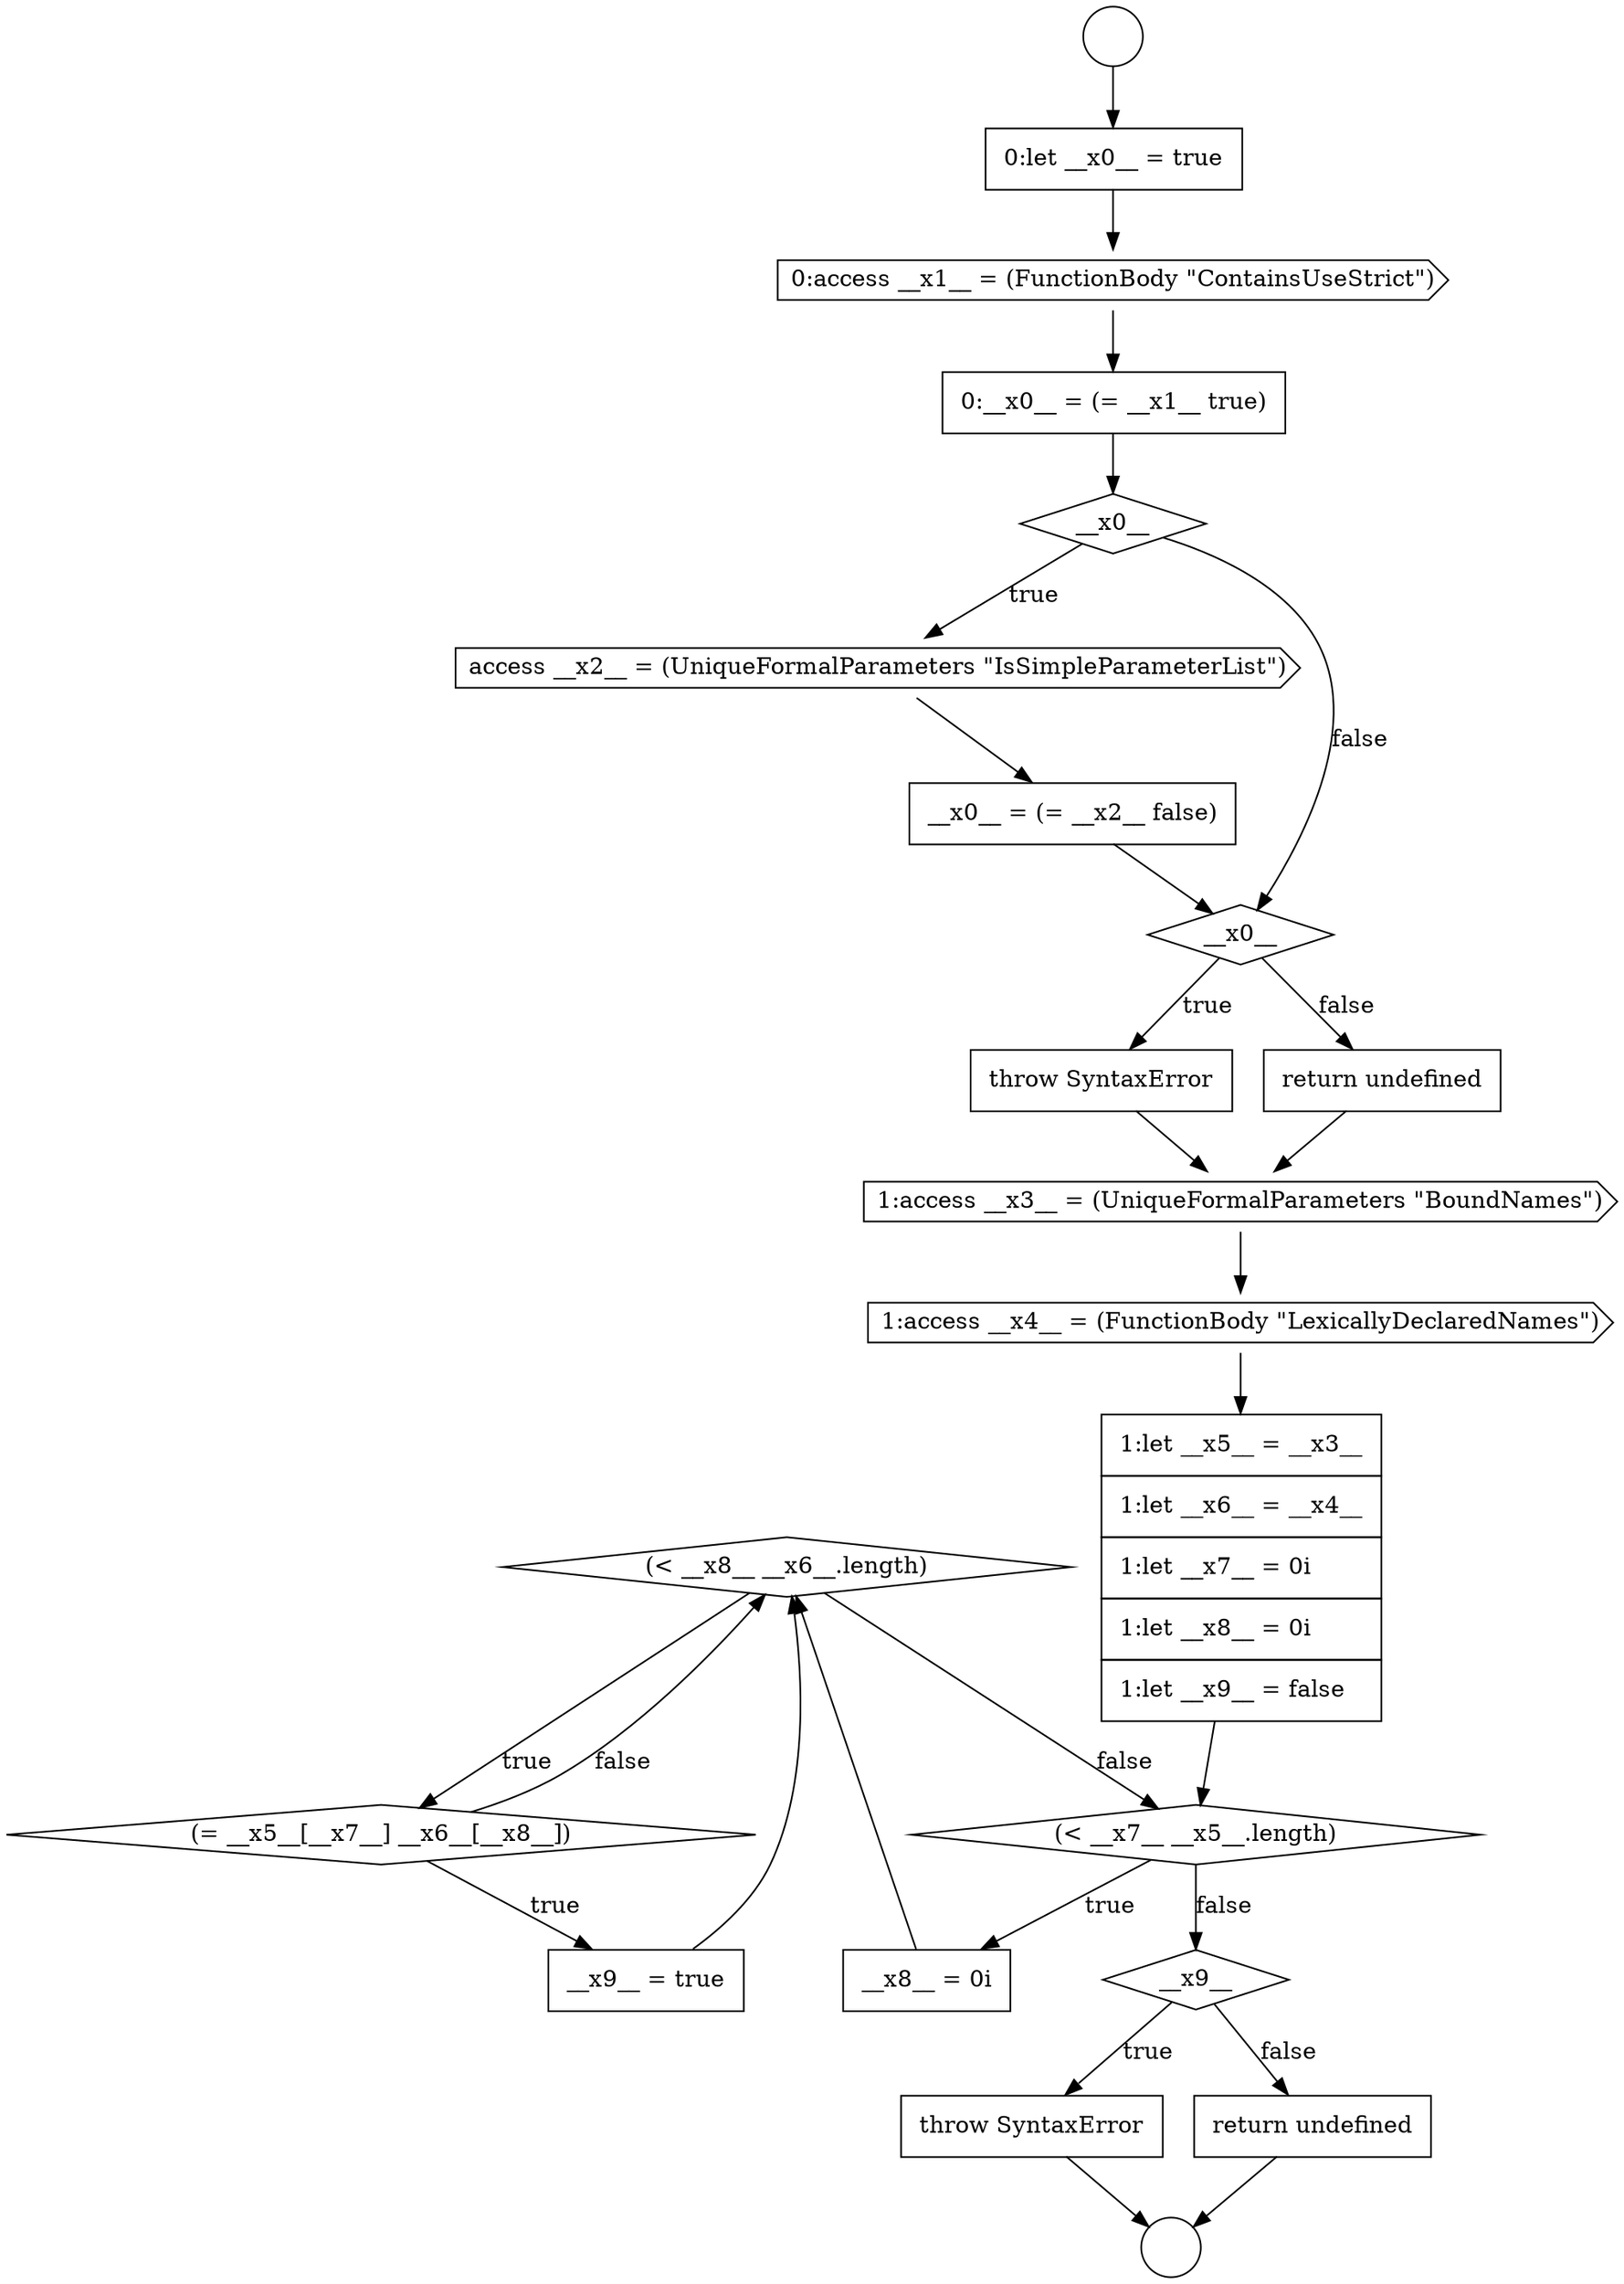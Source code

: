 digraph {
  node17556 [shape=diamond, label=<<font color="black">(&lt; __x8__ __x6__.length)</font>> color="black" fillcolor="white" style=filled]
  node17549 [shape=none, margin=0, label=<<font color="black">
    <table border="0" cellborder="1" cellspacing="0" cellpadding="10">
      <tr><td align="left">throw SyntaxError</td></tr>
    </table>
  </font>> color="black" fillcolor="white" style=filled]
  node17560 [shape=none, margin=0, label=<<font color="black">
    <table border="0" cellborder="1" cellspacing="0" cellpadding="10">
      <tr><td align="left">throw SyntaxError</td></tr>
    </table>
  </font>> color="black" fillcolor="white" style=filled]
  node17545 [shape=diamond, label=<<font color="black">__x0__</font>> color="black" fillcolor="white" style=filled]
  node17555 [shape=none, margin=0, label=<<font color="black">
    <table border="0" cellborder="1" cellspacing="0" cellpadding="10">
      <tr><td align="left">__x8__ = 0i</td></tr>
    </table>
  </font>> color="black" fillcolor="white" style=filled]
  node17550 [shape=none, margin=0, label=<<font color="black">
    <table border="0" cellborder="1" cellspacing="0" cellpadding="10">
      <tr><td align="left">return undefined</td></tr>
    </table>
  </font>> color="black" fillcolor="white" style=filled]
  node17542 [shape=none, margin=0, label=<<font color="black">
    <table border="0" cellborder="1" cellspacing="0" cellpadding="10">
      <tr><td align="left">0:let __x0__ = true</td></tr>
    </table>
  </font>> color="black" fillcolor="white" style=filled]
  node17554 [shape=diamond, label=<<font color="black">(&lt; __x7__ __x5__.length)</font>> color="black" fillcolor="white" style=filled]
  node17547 [shape=none, margin=0, label=<<font color="black">
    <table border="0" cellborder="1" cellspacing="0" cellpadding="10">
      <tr><td align="left">__x0__ = (= __x2__ false)</td></tr>
    </table>
  </font>> color="black" fillcolor="white" style=filled]
  node17551 [shape=cds, label=<<font color="black">1:access __x3__ = (UniqueFormalParameters &quot;BoundNames&quot;)</font>> color="black" fillcolor="white" style=filled]
  node17552 [shape=cds, label=<<font color="black">1:access __x4__ = (FunctionBody &quot;LexicallyDeclaredNames&quot;)</font>> color="black" fillcolor="white" style=filled]
  node17553 [shape=none, margin=0, label=<<font color="black">
    <table border="0" cellborder="1" cellspacing="0" cellpadding="10">
      <tr><td align="left">1:let __x5__ = __x3__</td></tr>
      <tr><td align="left">1:let __x6__ = __x4__</td></tr>
      <tr><td align="left">1:let __x7__ = 0i</td></tr>
      <tr><td align="left">1:let __x8__ = 0i</td></tr>
      <tr><td align="left">1:let __x9__ = false</td></tr>
    </table>
  </font>> color="black" fillcolor="white" style=filled]
  node17546 [shape=cds, label=<<font color="black">access __x2__ = (UniqueFormalParameters &quot;IsSimpleParameterList&quot;)</font>> color="black" fillcolor="white" style=filled]
  node17559 [shape=diamond, label=<<font color="black">__x9__</font>> color="black" fillcolor="white" style=filled]
  node17541 [shape=circle label=" " color="black" fillcolor="white" style=filled]
  node17558 [shape=none, margin=0, label=<<font color="black">
    <table border="0" cellborder="1" cellspacing="0" cellpadding="10">
      <tr><td align="left">__x9__ = true</td></tr>
    </table>
  </font>> color="black" fillcolor="white" style=filled]
  node17543 [shape=cds, label=<<font color="black">0:access __x1__ = (FunctionBody &quot;ContainsUseStrict&quot;)</font>> color="black" fillcolor="white" style=filled]
  node17540 [shape=circle label=" " color="black" fillcolor="white" style=filled]
  node17544 [shape=none, margin=0, label=<<font color="black">
    <table border="0" cellborder="1" cellspacing="0" cellpadding="10">
      <tr><td align="left">0:__x0__ = (= __x1__ true)</td></tr>
    </table>
  </font>> color="black" fillcolor="white" style=filled]
  node17561 [shape=none, margin=0, label=<<font color="black">
    <table border="0" cellborder="1" cellspacing="0" cellpadding="10">
      <tr><td align="left">return undefined</td></tr>
    </table>
  </font>> color="black" fillcolor="white" style=filled]
  node17548 [shape=diamond, label=<<font color="black">__x0__</font>> color="black" fillcolor="white" style=filled]
  node17557 [shape=diamond, label=<<font color="black">(= __x5__[__x7__] __x6__[__x8__])</font>> color="black" fillcolor="white" style=filled]
  node17556 -> node17557 [label=<<font color="black">true</font>> color="black"]
  node17556 -> node17554 [label=<<font color="black">false</font>> color="black"]
  node17542 -> node17543 [ color="black"]
  node17544 -> node17545 [ color="black"]
  node17561 -> node17541 [ color="black"]
  node17559 -> node17560 [label=<<font color="black">true</font>> color="black"]
  node17559 -> node17561 [label=<<font color="black">false</font>> color="black"]
  node17549 -> node17551 [ color="black"]
  node17543 -> node17544 [ color="black"]
  node17540 -> node17542 [ color="black"]
  node17554 -> node17555 [label=<<font color="black">true</font>> color="black"]
  node17554 -> node17559 [label=<<font color="black">false</font>> color="black"]
  node17545 -> node17546 [label=<<font color="black">true</font>> color="black"]
  node17545 -> node17548 [label=<<font color="black">false</font>> color="black"]
  node17546 -> node17547 [ color="black"]
  node17552 -> node17553 [ color="black"]
  node17553 -> node17554 [ color="black"]
  node17547 -> node17548 [ color="black"]
  node17558 -> node17556 [ color="black"]
  node17550 -> node17551 [ color="black"]
  node17548 -> node17549 [label=<<font color="black">true</font>> color="black"]
  node17548 -> node17550 [label=<<font color="black">false</font>> color="black"]
  node17555 -> node17556 [ color="black"]
  node17551 -> node17552 [ color="black"]
  node17557 -> node17558 [label=<<font color="black">true</font>> color="black"]
  node17557 -> node17556 [label=<<font color="black">false</font>> color="black"]
  node17560 -> node17541 [ color="black"]
}

